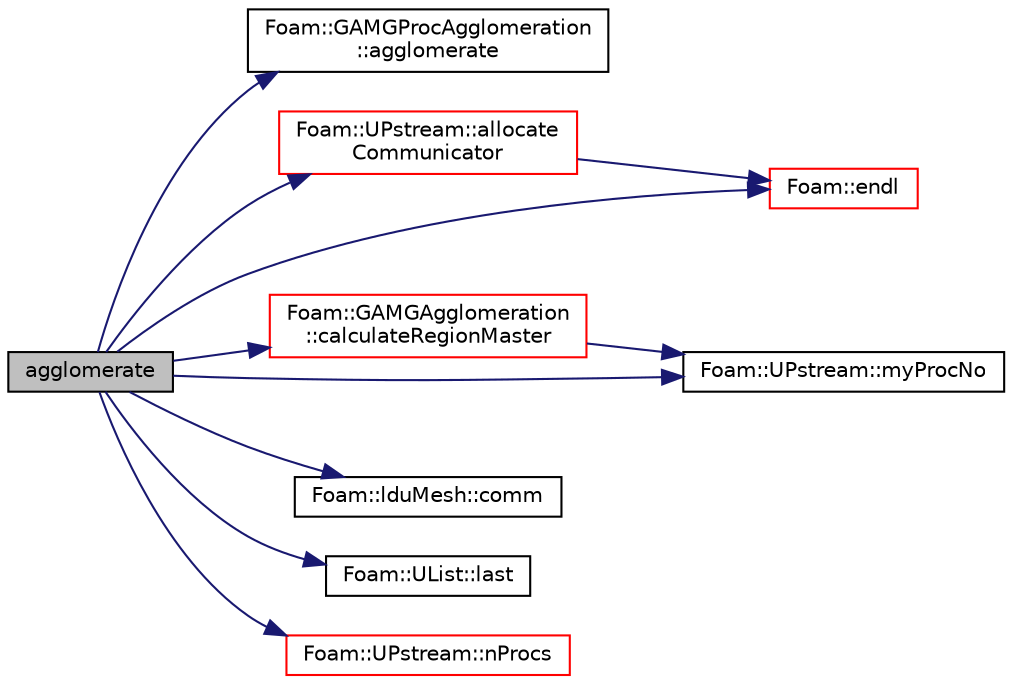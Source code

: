 digraph "agglomerate"
{
  bgcolor="transparent";
  edge [fontname="Helvetica",fontsize="10",labelfontname="Helvetica",labelfontsize="10"];
  node [fontname="Helvetica",fontsize="10",shape=record];
  rankdir="LR";
  Node14 [label="agglomerate",height=0.2,width=0.4,color="black", fillcolor="grey75", style="filled", fontcolor="black"];
  Node14 -> Node15 [color="midnightblue",fontsize="10",style="solid",fontname="Helvetica"];
  Node15 [label="Foam::GAMGProcAgglomeration\l::agglomerate",height=0.2,width=0.4,color="black",URL="$a28025.html#a12f8aee2a8262bad4ece599ecd67ead5",tooltip="Modify agglomeration. Return true if modified. "];
  Node14 -> Node16 [color="midnightblue",fontsize="10",style="solid",fontname="Helvetica"];
  Node16 [label="Foam::UPstream::allocate\lCommunicator",height=0.2,width=0.4,color="red",URL="$a27377.html#ac189f05f0e20e7aa80f737f225250bd5",tooltip="Allocate a new communicator. "];
  Node16 -> Node17 [color="midnightblue",fontsize="10",style="solid",fontname="Helvetica"];
  Node17 [label="Foam::endl",height=0.2,width=0.4,color="red",URL="$a21851.html#a2db8fe02a0d3909e9351bb4275b23ce4",tooltip="Add newline and flush stream. "];
  Node14 -> Node64 [color="midnightblue",fontsize="10",style="solid",fontname="Helvetica"];
  Node64 [label="Foam::GAMGAgglomeration\l::calculateRegionMaster",height=0.2,width=0.4,color="red",URL="$a28013.html#a2924c769d07fb681fe84b5036f9977d6",tooltip="Given fine to coarse processor map determine: "];
  Node64 -> Node237 [color="midnightblue",fontsize="10",style="solid",fontname="Helvetica"];
  Node237 [label="Foam::UPstream::myProcNo",height=0.2,width=0.4,color="black",URL="$a27377.html#afc74d89573de32a3032c916f8cdd1733",tooltip="Number of this process (starting from masterNo() = 0) "];
  Node14 -> Node323 [color="midnightblue",fontsize="10",style="solid",fontname="Helvetica"];
  Node323 [label="Foam::lduMesh::comm",height=0.2,width=0.4,color="black",URL="$a28277.html#a0cbbacb7f81d23eab556e8696b08bdb2",tooltip="Return communicator used for parallel communication. "];
  Node14 -> Node17 [color="midnightblue",fontsize="10",style="solid",fontname="Helvetica"];
  Node14 -> Node324 [color="midnightblue",fontsize="10",style="solid",fontname="Helvetica"];
  Node324 [label="Foam::UList::last",height=0.2,width=0.4,color="black",URL="$a26837.html#aef07c02ea1c27bdb5906043b399e0ff0",tooltip="Return the last element of the list. "];
  Node14 -> Node237 [color="midnightblue",fontsize="10",style="solid",fontname="Helvetica"];
  Node14 -> Node233 [color="midnightblue",fontsize="10",style="solid",fontname="Helvetica"];
  Node233 [label="Foam::UPstream::nProcs",height=0.2,width=0.4,color="red",URL="$a27377.html#aada0e04d8127eda8ee95be0772754a4f",tooltip="Number of processes in parallel run. "];
}
